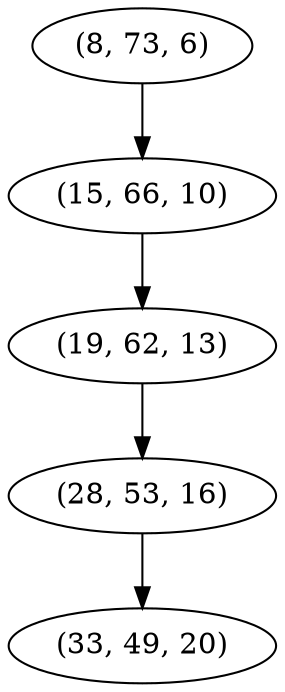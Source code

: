 digraph tree {
    "(8, 73, 6)";
    "(15, 66, 10)";
    "(19, 62, 13)";
    "(28, 53, 16)";
    "(33, 49, 20)";
    "(8, 73, 6)" -> "(15, 66, 10)";
    "(15, 66, 10)" -> "(19, 62, 13)";
    "(19, 62, 13)" -> "(28, 53, 16)";
    "(28, 53, 16)" -> "(33, 49, 20)";
}
